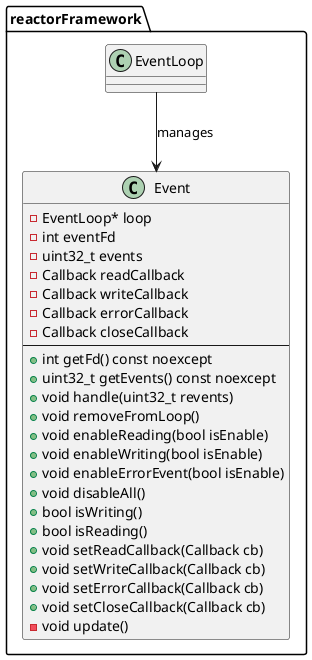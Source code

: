 @startuml
namespace reactorFramework {

class EventLoop {
}

class Event {
    - EventLoop* loop
    - int eventFd
    - uint32_t events
    - Callback readCallback
    - Callback writeCallback
    - Callback errorCallback
    - Callback closeCallback
    --
    + int getFd() const noexcept
    + uint32_t getEvents() const noexcept
    + void handle(uint32_t revents)
    + void removeFromLoop()
    + void enableReading(bool isEnable)
    + void enableWriting(bool isEnable)
    + void enableErrorEvent(bool isEnable)
    + void disableAll()
    + bool isWriting()
    + bool isReading()
    + void setReadCallback(Callback cb)
    + void setWriteCallback(Callback cb)
    + void setErrorCallback(Callback cb)
    + void setCloseCallback(Callback cb)
    - void update()
}

EventLoop --> Event : manages
}
@enduml
